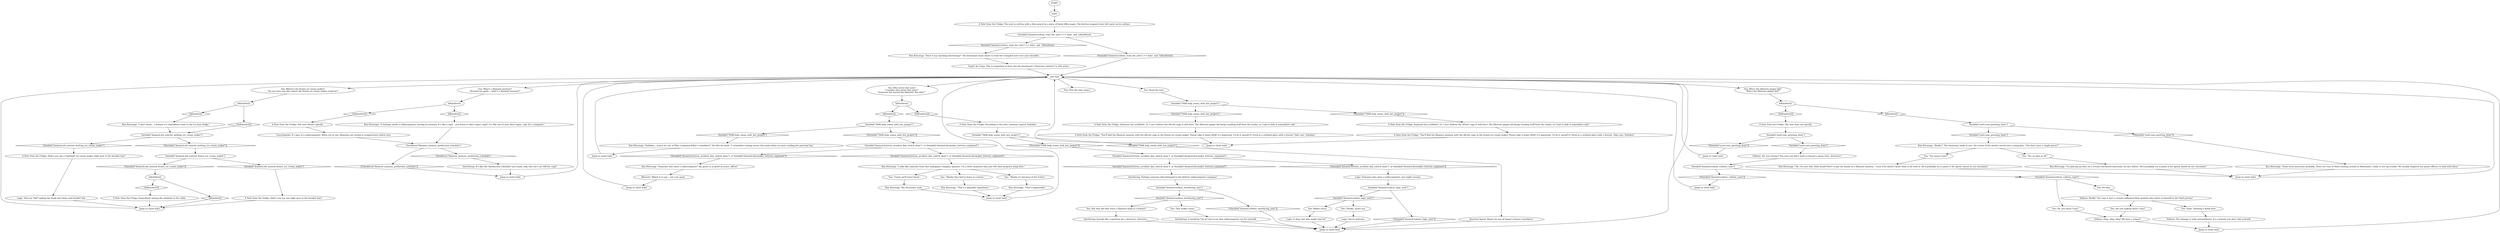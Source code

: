 # INVENTORY / NOTE FROM THE FRIDGE
# Read the note you found from the giant ice bear fridge in the doomed commercial area.
# ==================================================
digraph G {
	  0 [label="START"];
	  1 [label="input"];
	  2 [label="CheckItem(\"filament_memory_production_schedule\")"];
	  3 [label="CheckItem(\"filament_memory_production_schedule\")", shape=diamond];
	  4 [label="!(CheckItem(\"filament_memory_production_schedule\"))", shape=diamond];
	  5 [label="Kim Kitsuragi: \"Does it say anything interesting?\" The lieutenant leans closer to read the crumpled note over your shoulder."];
	  6 [label="A Note from the Fridge: Didn't you see one right next to the breaker box?"];
	  7 [label="You: \"Guess we'll never know.\""];
	  8 [label="Logic: It does, but who might that be?"];
	  9 [label="Logic: You're welcome."];
	  10 [label="Jump to: [note hub]"];
	  11 [label="Jump to: [note hub]"];
	  12 [label="Variable[\"TASK.help_soona_with_her_project\"]"];
	  13 [label="Variable[\"TASK.help_soona_with_her_project\"]", shape=diamond];
	  14 [label="!(Variable[\"TASK.help_soona_with_her_project\"])", shape=diamond];
	  15 [label="A Note from the Fridge: Someone has scribbled: \"S, I can't believe the off-site copy is still here! The illiterate ginger kid keeps stealing stuff from the studio, so I had to hide it somewhere safe.\""];
	  16 [label="Jump to: [note hub]"];
	  17 [label="Kim Kitsuragi: \"Some local miscreant probably. There are tons of them running around in Martinaise, ready to stir up trouble. We usually dispatch our junior officers to deal with them.\""];
	  18 [label="You: \"You mean Cuno?\""];
	  19 [label="Jump to: [note hub]"];
	  20 [label="Kim Kitsuragi: \"Looks like someone from that radiogame company upstairs. I'm a little surprised they just left their property lying here.\""];
	  21 [label="Kim Kitsuragi: \"That's implausible.\""];
	  23 [label="Jump to: [note hub]"];
	  24 [label="Variable[\"yard.cuno_greeting_done\"]"];
	  25 [label="Variable[\"yard.cuno_greeting_done\"]", shape=diamond];
	  26 [label="!(Variable[\"yard.cuno_greeting_done\"])", shape=diamond];
	  27 [label="IsKimHere()"];
	  28 [label="IsKimHere()", shape=diamond];
	  29 [label="!(IsKimHere())", shape=diamond];
	  30 [label="Kim Kitsuragi: \"That's a plausible hypothesis.\""];
	  31 [label="You: [Put the note away.]"];
	  32 [label="Encyclopedia: It's part of a radiocomputer. When not in use, filaments are stored at temperatures below zero."];
	  33 [label="A Note from the Fridge: The note is written with a blue pencil on a piece of lined office paper. The kitchen magnets have left spots on its surface."];
	  34 [label="Volition: The damage is truly extraordinary. It's a miracle you don't shit yourself."];
	  35 [label="Variable[\"doomed.icebear_volition_cuno\"]"];
	  36 [label="Variable[\"doomed.icebear_volition_cuno\"]", shape=diamond];
	  37 [label="!(Variable[\"doomed.icebear_volition_cuno\"])", shape=diamond];
	  38 [label="Jump to: [note hub]"];
	  39 [label="A Note from the Fridge: According to the note, someone named 'Sulisław'."];
	  40 [label="You: What's a filament memory?\n\"Remind me again -- what's a filament memory?\""];
	  41 [label="Variable[\"doomed.icebear_read_the_note\"] == false  and  IsKimHere()"];
	  42 [label="Variable[\"doomed.icebear_read_the_note\"] == false  and  IsKimHere()", shape=diamond];
	  43 [label="!(Variable[\"doomed.icebear_read_the_note\"] == false  and  IsKimHere())", shape=diamond];
	  44 [label="Volition: Really? You sure it isn't a certain redhaired little gremlin who refers to himself in the third person?"];
	  45 [label="Variable[\"doomed.fortress_accident_kim_switch_done\"]  or Variable[\"doomed.dicemaker_fortress_explained\"]"];
	  46 [label="Variable[\"doomed.fortress_accident_kim_switch_done\"]  or Variable[\"doomed.dicemaker_fortress_explained\"]", shape=diamond];
	  47 [label="!(Variable[\"doomed.fortress_accident_kim_switch_done\"]  or Variable[\"doomed.dicemaker_fortress_explained\"])", shape=diamond];
	  48 [label="Logic: Someone who owns a radiocomputer, one might assume."];
	  49 [label="Interfacing: It's like the *production schedule* you found, only this one's an *off-site copy*."];
	  50 [label="IsKimHere()"];
	  51 [label="IsKimHere()", shape=diamond];
	  52 [label="!(IsKimHere())", shape=diamond];
	  53 [label="You: Read the note."];
	  54 [label="You: \"Maybe they had to leave in a hurry.\""];
	  55 [label="Interfacing: It would be *oh so* fun to try that radiocomputer out for yourself."];
	  56 [label="Esprit de Corps: This is tangential at best, but the lieutenant's *detective instinct* is still active."];
	  57 [label="Kim Kitsuragi: \"Really?\" The lieutenant looks at you, the corner of his mouth curved into a smug grin. \"You don't have a single guess?\""];
	  58 [label="Volition: Are you serious? You sure you don't want to hazard a guess here, detective?"];
	  59 [label="You: Thanks, smart ass."];
	  60 [label="Variable[\"yard.cuno_greeting_done\"]"];
	  61 [label="Variable[\"yard.cuno_greeting_done\"]", shape=diamond];
	  62 [label="!(Variable[\"yard.cuno_greeting_done\"])", shape=diamond];
	  63 [label="Rhetoric: Which is to say -- not very good."];
	  64 [label="Variable[\"doomed.icebear_logic_note\"]"];
	  65 [label="Variable[\"doomed.icebear_logic_note\"]", shape=diamond];
	  66 [label="!(Variable[\"doomed.icebear_logic_note\"])", shape=diamond];
	  67 [label="A Note from the Fridge: Someone has scribbled: \"S, I can't believe the off-site copy is still here! The illiterate ginger kid keeps stealing stuff from the studio, so I had to hide it somewhere safe.\""];
	  68 [label="Jump to: [note hub]"];
	  69 [label="IsKimHere()"];
	  70 [label="IsKimHere()", shape=diamond];
	  71 [label="!(IsKimHere())", shape=diamond];
	  72 [label="Kim Kitsuragi: \"Someone who owns a radiocomputer? My guess is as good as yours, officer.\""];
	  73 [label="You: \"Maybe it's because of the Entity.\""];
	  74 [label="You: That makes sense."];
	  75 [label="You: Where's the frozen ice cream maker?\n\"Do you have any idea where the frozen ice cream maker could be?\""];
	  76 [label="A Note from the Fridge: Somewhere among the shadows in the cellar."];
	  77 [label="You: Nope. Drawing a blank here."];
	  78 [label="Variable[\"doomed.fortress_accident_kim_switch_done\"]  or Variable[\"doomed.dicemaker_fortress_explained\"]"];
	  79 [label="Variable[\"doomed.fortress_accident_kim_switch_done\"]  or Variable[\"doomed.dicemaker_fortress_explained\"]", shape=diamond];
	  80 [label="!(Variable[\"doomed.fortress_accident_kim_switch_done\"]  or Variable[\"doomed.dicemaker_fortress_explained\"])", shape=diamond];
	  81 [label="Variable[\"doomed.orb_noticed_melting_ice_cream_maker\"]"];
	  82 [label="Variable[\"doomed.orb_noticed_melting_ice_cream_maker\"]", shape=diamond];
	  83 [label="!(Variable[\"doomed.orb_noticed_melting_ice_cream_maker\"])", shape=diamond];
	  84 [label="Jump to: [note hub]"];
	  85 [label="Logic: And you *did* unplug the black wire from said breaker box."];
	  86 [label="Kim Kitsuragi: \"It belongs inside a radiocomputer, storing its memory. It's like a tape -- you listen to disco tapes, right? It's like one of your disco tapes, only for a computer.\""];
	  87 [label="You: \"No, no idea at all.\""];
	  88 [label="You: Who wrote that note?\n\"I wonder who wrote that note?\" \n\"Someone has moved the filament! But who?\" "];
	  89 [label="Variable[\"TASK.help_soona_with_her_project\"]"];
	  90 [label="Variable[\"TASK.help_soona_with_her_project\"]", shape=diamond];
	  91 [label="!(Variable[\"TASK.help_soona_with_her_project\"])", shape=diamond];
	  92 [label="A Note from the Fridge: The note doesn't specify."];
	  93 [label="Variable[\"doomed.orb_noticed_frozen_ice_cream_maker\"]"];
	  94 [label="Variable[\"doomed.orb_noticed_frozen_ice_cream_maker\"]", shape=diamond];
	  95 [label="!(Variable[\"doomed.orb_noticed_frozen_ice_cream_maker\"])", shape=diamond];
	  96 [label="A Note from the Fridge: The note does not specify."];
	  97 [label="Jump to: [note hub]"];
	  98 [label="Kim Kitsuragi: \"Sulisław... wasn't he one of Miss Luukanen-Kilde's coworkers?\" He tilts his head. \"I remember coming across this name when we were reading her personal log.\""];
	  99 [label="Variable[\"TASK.help_soona_with_her_project\"]"];
	  100 [label="Variable[\"TASK.help_soona_with_her_project\"]", shape=diamond];
	  101 [label="!(Variable[\"TASK.help_soona_with_her_project\"])", shape=diamond];
	  102 [label="Reaction Speed: Wasn't he one of Soona's former coworkers?"];
	  103 [label="You: Who's the illiterate ginger kid?\n\"Who's the illiterate ginger kid?\""];
	  104 [label="A Note from the Fridge: \"You'll find the filament memory with the off-site copy in the frozen ice cream maker. Please take it home ASAP, it's important. I'd do it myself if I lived in a civilized place with a freezer. Take care, Sulisław.\""];
	  105 [label="IsKimHere()"];
	  106 [label="IsKimHere()", shape=diamond];
	  107 [label="!(IsKimHere())", shape=diamond];
	  108 [label="IsKimHere()"];
	  109 [label="IsKimHere()", shape=diamond];
	  110 [label="!(IsKimHere())", shape=diamond];
	  111 [label="Kim Kitsuragi: The lieutenant nods."];
	  112 [label="You: But why did they leave a filament lying in a freezer?"];
	  113 [label="Kim Kitsuragi: \"I don't know... I assume it's somewhere close to the ice bear fridge.\""];
	  114 [label="A Note from the Fridge: Didn't you see a *melting* ice cream maker right next to the breaker box?"];
	  115 [label="note hub"];
	  116 [label="Kim Kitsuragi: \"Oh, I'm sure that child would *love* to get his hands on a filament memory -- even if he doesn't know what to do with it. He'd probably try to pawn it for speed, based on our encounter.\""];
	  117 [label="You: Oh, you mean Cuno?"];
	  118 [label="You: Makes sense."];
	  119 [label="Jump to: [note hub]"];
	  120 [label="A Note from the Fridge: \"You'll find the filament memory with the off-site copy in the frozen ice cream maker. Please take it home ASAP, it's important. I'd do it myself if I lived in a civilized place with a freezer. Take care, Sulisław.\""];
	  121 [label="Jump to: [note hub]"];
	  122 [label="You: Are you talking about Cuno?"];
	  123 [label="Volition: Ding, ding, ding! We have a winner!"];
	  124 [label="Kim Kitsuragi: \"I'm placing my bets on a certain red-haired miscreant we met before. He'd probably try to pawn it for speed, based on our encounter.\""];
	  125 [label="You: No idea."];
	  126 [label="Interfacing: Perhaps someone who belonged to the defunct radiocomputer company?"];
	  127 [label="Variable[\"doomed.icebear_interfacing_note\"]"];
	  128 [label="Variable[\"doomed.icebear_interfacing_note\"]", shape=diamond];
	  129 [label="!(Variable[\"doomed.icebear_interfacing_note\"])", shape=diamond];
	  130 [label="Interfacing: Sounds like a question for a detective, detective."];
	  0 -> 1
	  1 -> 33
	  2 -> 3
	  2 -> 4
	  3 -> 49
	  4 -> 84
	  5 -> 56
	  6 -> 23
	  7 -> 111
	  8 -> 11
	  9 -> 11
	  10 -> 115
	  11 -> 115
	  12 -> 13
	  12 -> 14
	  13 -> 98
	  14 -> 45
	  15 -> 104
	  16 -> 115
	  17 -> 19
	  18 -> 116
	  19 -> 115
	  20 -> 73
	  20 -> 54
	  20 -> 7
	  21 -> 119
	  23 -> 115
	  24 -> 25
	  24 -> 26
	  25 -> 57
	  26 -> 17
	  27 -> 28
	  27 -> 29
	  28 -> 24
	  29 -> 96
	  30 -> 119
	  32 -> 2
	  33 -> 41
	  34 -> 38
	  35 -> 36
	  35 -> 37
	  36 -> 125
	  36 -> 117
	  37 -> 16
	  38 -> 115
	  39 -> 99
	  40 -> 50
	  41 -> 42
	  41 -> 43
	  42 -> 5
	  43 -> 115
	  44 -> 122
	  44 -> 77
	  45 -> 46
	  45 -> 47
	  46 -> 20
	  47 -> 72
	  48 -> 64
	  49 -> 84
	  50 -> 51
	  50 -> 52
	  51 -> 86
	  52 -> 92
	  53 -> 89
	  54 -> 30
	  55 -> 11
	  56 -> 115
	  57 -> 18
	  57 -> 87
	  58 -> 35
	  59 -> 9
	  60 -> 61
	  60 -> 62
	  61 -> 58
	  62 -> 97
	  63 -> 10
	  64 -> 65
	  64 -> 66
	  65 -> 59
	  65 -> 118
	  66 -> 11
	  67 -> 120
	  68 -> 115
	  69 -> 70
	  69 -> 71
	  70 -> 23
	  71 -> 76
	  72 -> 63
	  73 -> 21
	  74 -> 55
	  75 -> 105
	  76 -> 23
	  77 -> 34
	  78 -> 80
	  78 -> 79
	  79 -> 126
	  80 -> 48
	  81 -> 82
	  81 -> 83
	  82 -> 114
	  83 -> 93
	  84 -> 115
	  85 -> 23
	  86 -> 2
	  87 -> 124
	  88 -> 108
	  89 -> 90
	  89 -> 91
	  90 -> 15
	  91 -> 67
	  92 -> 32
	  93 -> 94
	  93 -> 95
	  94 -> 6
	  95 -> 69
	  96 -> 60
	  97 -> 115
	  98 -> 68
	  99 -> 100
	  99 -> 101
	  100 -> 102
	  101 -> 78
	  102 -> 11
	  103 -> 27
	  104 -> 121
	  105 -> 106
	  105 -> 107
	  106 -> 113
	  107 -> 81
	  108 -> 109
	  108 -> 110
	  109 -> 12
	  110 -> 39
	  111 -> 119
	  112 -> 130
	  113 -> 81
	  114 -> 85
	  115 -> 103
	  115 -> 40
	  115 -> 75
	  115 -> 53
	  115 -> 88
	  115 -> 31
	  116 -> 19
	  117 -> 123
	  118 -> 8
	  119 -> 115
	  120 -> 121
	  121 -> 115
	  122 -> 123
	  123 -> 38
	  124 -> 19
	  125 -> 44
	  126 -> 127
	  127 -> 128
	  127 -> 129
	  128 -> 112
	  128 -> 74
	  129 -> 11
	  130 -> 11
}

